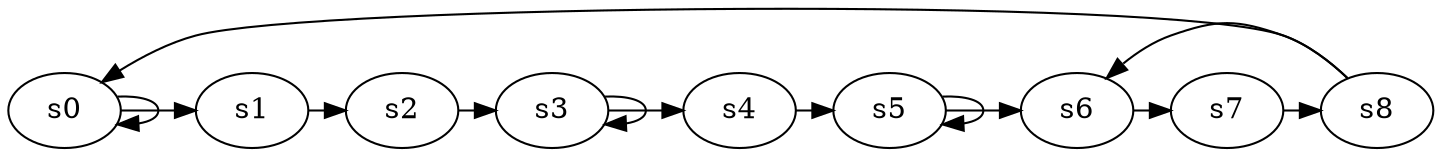 digraph game_0482_cycle_9 {
    s0 [name="s0", player=1];
    s1 [name="s1", player=1, target=1];
    s2 [name="s2", player=1];
    s3 [name="s3", player=1];
    s4 [name="s4", player=0];
    s5 [name="s5", player=1, target=1];
    s6 [name="s6", player=1, target=1];
    s7 [name="s7", player=1];
    s8 [name="s8", player=1];

    s0 -> s1 [constraint="time % 5 == 0"];
    s1 -> s2 [constraint="time == 1 || time == 3 || time == 10 || time == 13 || time == 15 || time == 20"];
    s2 -> s3 [constraint="time % 4 == 0"];
    s3 -> s4 [constraint="time == 8 || time == 9 || time == 10 || time == 18 || time == 19"];
    s4 -> s5 [constraint="time == 8 || time == 11 || time == 18 || time == 19 || time == 21 || time == 23"];
    s5 -> s6 [constraint="time % 5 == 3 || time % 5 == 2"];
    s6 -> s7 [constraint="time % 2 == 0"];
    s7 -> s8 [constraint="time % 5 == 2"];
    s8 -> s0 [constraint="time % 4 == 3"];
    s0 -> s0 [constraint="time % 4 == 0"];
    s3 -> s3 [constraint="time % 3 == 0"];
    s5 -> s5 [constraint="time % 2 == 0"];
    s8 -> s6 [constraint="time == 8 || time == 13"];
}
